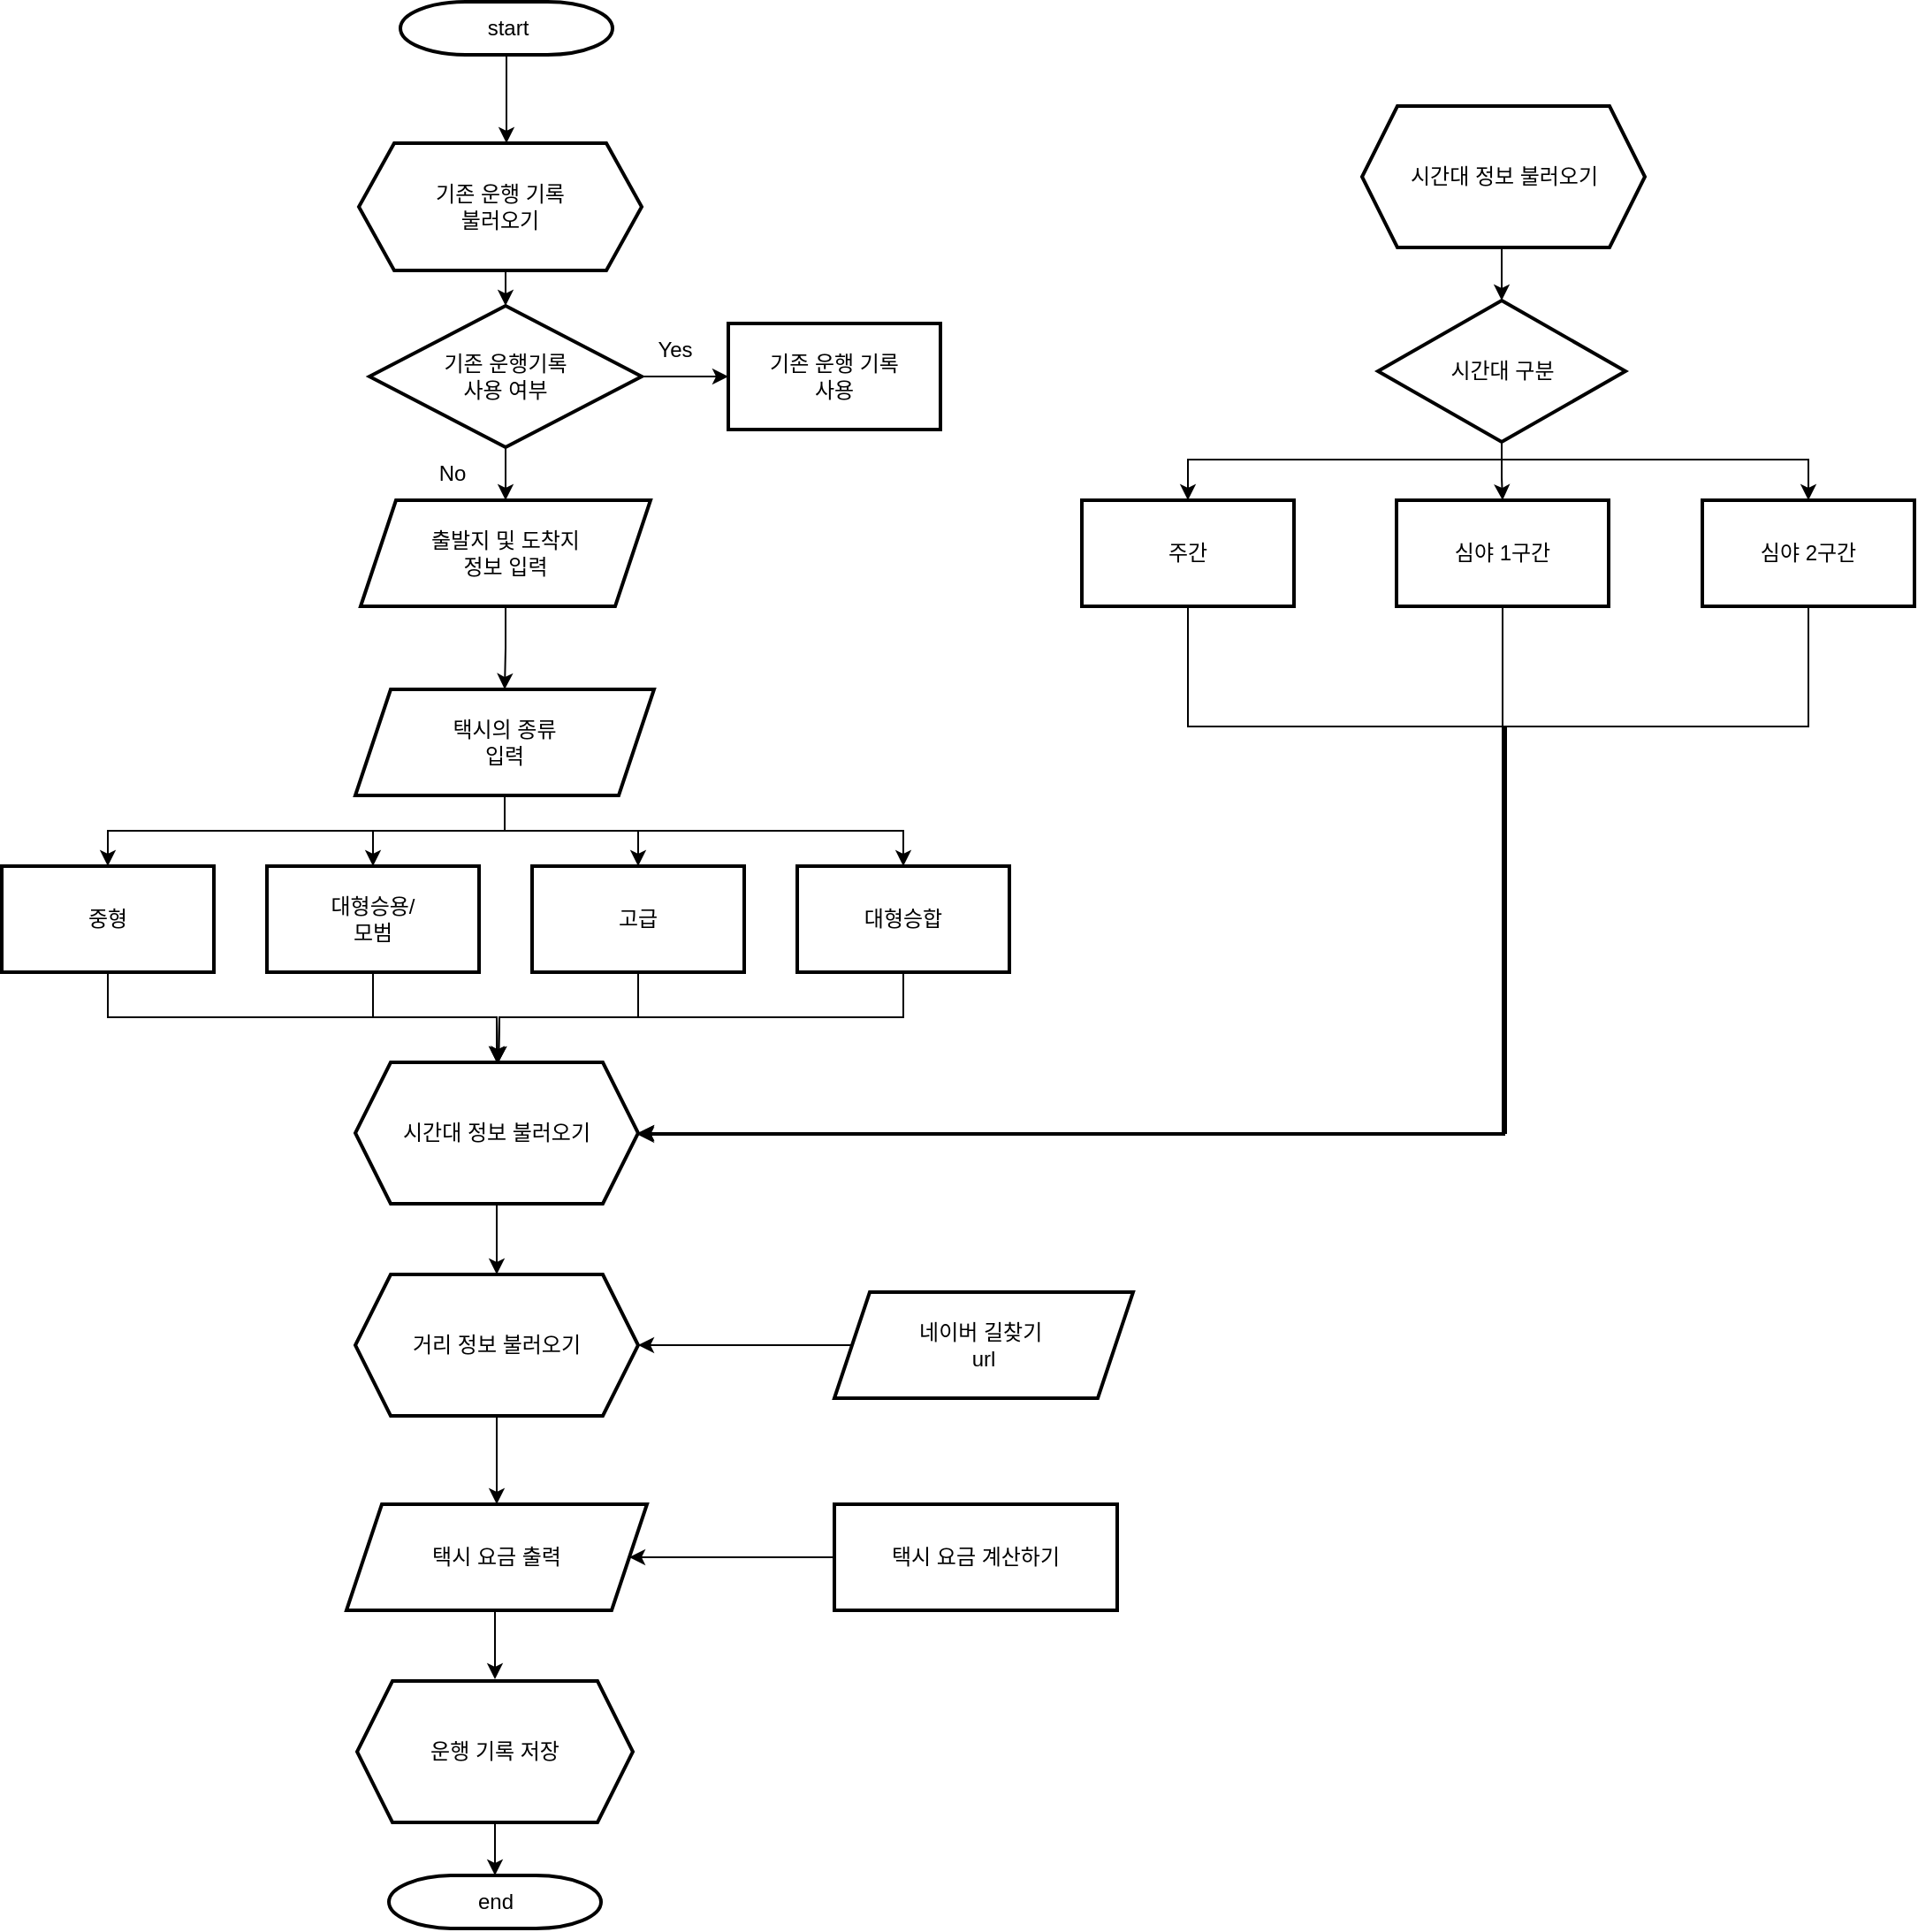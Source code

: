 <mxfile version="24.8.6">
  <diagram id="6TRoMIRDf_HUH_PHx8cA" name="페이지-2">
    <mxGraphModel dx="1050" dy="530" grid="1" gridSize="10" guides="1" tooltips="1" connect="1" arrows="1" fold="1" page="1" pageScale="1" pageWidth="1000" pageHeight="1500" math="0" shadow="0">
      <root>
        <mxCell id="0" />
        <mxCell id="1" parent="0" />
        <mxCell id="5jUWK85pFe7vMP-oDTdi-3" value="" style="edgeStyle=orthogonalEdgeStyle;rounded=0;orthogonalLoop=1;jettySize=auto;html=1;fontFamily=Helvetica;fontSize=12;fontColor=default;fontStyle=0;" parent="1" source="5jUWK85pFe7vMP-oDTdi-1" edge="1">
          <mxGeometry relative="1" as="geometry">
            <mxPoint x="584.5" y="140" as="targetPoint" />
          </mxGeometry>
        </mxCell>
        <mxCell id="5jUWK85pFe7vMP-oDTdi-1" value="start" style="shape=mxgraph.flowchart.terminator;strokeWidth=2;gradientColor=none;gradientDirection=north;fontStyle=0;html=1;" parent="1" vertex="1">
          <mxGeometry x="524.5" y="60" width="120" height="30" as="geometry" />
        </mxCell>
        <mxCell id="rA9phgaspxwLRdarwpE0-6" value="" style="edgeStyle=orthogonalEdgeStyle;rounded=0;orthogonalLoop=1;jettySize=auto;html=1;fontFamily=Helvetica;fontSize=12;fontColor=default;fontStyle=0;" parent="1" source="rA9phgaspxwLRdarwpE0-3" target="rA9phgaspxwLRdarwpE0-5" edge="1">
          <mxGeometry relative="1" as="geometry" />
        </mxCell>
        <mxCell id="pAhHsgCGkFtytkjD8Cz8-56" style="edgeStyle=orthogonalEdgeStyle;rounded=0;orthogonalLoop=1;jettySize=auto;html=1;exitX=0.5;exitY=1;exitDx=0;exitDy=0;entryX=0.5;entryY=0;entryDx=0;entryDy=0;fontFamily=Helvetica;fontSize=12;fontColor=default;fontStyle=0;" parent="1" source="rA9phgaspxwLRdarwpE0-3" target="pAhHsgCGkFtytkjD8Cz8-3" edge="1">
          <mxGeometry relative="1" as="geometry">
            <Array as="points">
              <mxPoint x="1152.5" y="319" />
              <mxPoint x="974.5" y="319" />
            </Array>
          </mxGeometry>
        </mxCell>
        <mxCell id="pAhHsgCGkFtytkjD8Cz8-57" style="edgeStyle=orthogonalEdgeStyle;rounded=0;orthogonalLoop=1;jettySize=auto;html=1;exitX=0.5;exitY=1;exitDx=0;exitDy=0;entryX=0.5;entryY=0;entryDx=0;entryDy=0;fontFamily=Helvetica;fontSize=12;fontColor=default;fontStyle=0;" parent="1" source="rA9phgaspxwLRdarwpE0-3" target="pAhHsgCGkFtytkjD8Cz8-5" edge="1">
          <mxGeometry relative="1" as="geometry">
            <Array as="points">
              <mxPoint x="1152.5" y="319" />
              <mxPoint x="1325.5" y="319" />
            </Array>
          </mxGeometry>
        </mxCell>
        <mxCell id="rA9phgaspxwLRdarwpE0-3" value="시간대 구분" style="rhombus;whiteSpace=wrap;html=1;strokeWidth=2;gradientColor=none;gradientDirection=north;fontStyle=0;" parent="1" vertex="1">
          <mxGeometry x="1077.5" y="229" width="140" height="80" as="geometry" />
        </mxCell>
        <mxCell id="7GPKtt2oivvDREMiUjwm-17" style="edgeStyle=orthogonalEdgeStyle;rounded=0;orthogonalLoop=1;jettySize=auto;html=1;exitX=0.5;exitY=1;exitDx=0;exitDy=0;entryX=1;entryY=0.5;entryDx=0;entryDy=0;" edge="1" parent="1" source="rA9phgaspxwLRdarwpE0-5" target="7GPKtt2oivvDREMiUjwm-9">
          <mxGeometry relative="1" as="geometry">
            <mxPoint x="1148.5" y="529" as="targetPoint" />
            <Array as="points">
              <mxPoint x="1148" y="700" />
            </Array>
          </mxGeometry>
        </mxCell>
        <mxCell id="rA9phgaspxwLRdarwpE0-5" value="심야 1구간" style="whiteSpace=wrap;html=1;strokeWidth=2;gradientColor=none;gradientDirection=north;fontStyle=0;" parent="1" vertex="1">
          <mxGeometry x="1088" y="342" width="120" height="60" as="geometry" />
        </mxCell>
        <mxCell id="pAhHsgCGkFtytkjD8Cz8-26" style="edgeStyle=orthogonalEdgeStyle;rounded=0;orthogonalLoop=1;jettySize=auto;html=1;entryX=0.5;entryY=0;entryDx=0;entryDy=0;fontFamily=Helvetica;fontSize=12;fontColor=default;fontStyle=0;" parent="1" source="pAhHsgCGkFtytkjD8Cz8-2" target="pAhHsgCGkFtytkjD8Cz8-14" edge="1">
          <mxGeometry relative="1" as="geometry" />
        </mxCell>
        <mxCell id="pAhHsgCGkFtytkjD8Cz8-28" style="edgeStyle=orthogonalEdgeStyle;rounded=0;orthogonalLoop=1;jettySize=auto;html=1;entryX=0.5;entryY=0;entryDx=0;entryDy=0;fontFamily=Helvetica;fontSize=12;fontColor=default;fontStyle=0;" parent="1" source="pAhHsgCGkFtytkjD8Cz8-2" target="pAhHsgCGkFtytkjD8Cz8-12" edge="1">
          <mxGeometry relative="1" as="geometry" />
        </mxCell>
        <mxCell id="pAhHsgCGkFtytkjD8Cz8-71" style="edgeStyle=orthogonalEdgeStyle;rounded=0;orthogonalLoop=1;jettySize=auto;html=1;entryX=0.5;entryY=0;entryDx=0;entryDy=0;fontFamily=Helvetica;fontSize=12;fontColor=default;fontStyle=0;" parent="1" source="pAhHsgCGkFtytkjD8Cz8-2" target="pAhHsgCGkFtytkjD8Cz8-10" edge="1">
          <mxGeometry relative="1" as="geometry">
            <Array as="points">
              <mxPoint x="584" y="529" />
              <mxPoint x="359" y="529" />
            </Array>
          </mxGeometry>
        </mxCell>
        <mxCell id="pAhHsgCGkFtytkjD8Cz8-72" style="edgeStyle=orthogonalEdgeStyle;rounded=0;orthogonalLoop=1;jettySize=auto;html=1;entryX=0.5;entryY=0;entryDx=0;entryDy=0;fontFamily=Helvetica;fontSize=12;fontColor=default;fontStyle=0;" parent="1" source="pAhHsgCGkFtytkjD8Cz8-2" target="pAhHsgCGkFtytkjD8Cz8-16" edge="1">
          <mxGeometry relative="1" as="geometry">
            <Array as="points">
              <mxPoint x="584" y="529" />
              <mxPoint x="809" y="529" />
            </Array>
          </mxGeometry>
        </mxCell>
        <mxCell id="pAhHsgCGkFtytkjD8Cz8-2" value="택시의 종류&lt;div&gt;입력&lt;/div&gt;" style="shape=parallelogram;perimeter=parallelogramPerimeter;whiteSpace=wrap;html=1;fixedSize=1;strokeColor=default;strokeWidth=2;align=center;verticalAlign=middle;fontFamily=Helvetica;fontSize=12;fontColor=default;fontStyle=0;fillColor=default;gradientColor=none;gradientDirection=north;" parent="1" vertex="1">
          <mxGeometry x="499" y="449" width="169" height="60" as="geometry" />
        </mxCell>
        <mxCell id="7GPKtt2oivvDREMiUjwm-16" style="edgeStyle=orthogonalEdgeStyle;rounded=0;orthogonalLoop=1;jettySize=auto;html=1;exitX=0.5;exitY=1;exitDx=0;exitDy=0;" edge="1" parent="1" source="pAhHsgCGkFtytkjD8Cz8-3" target="7GPKtt2oivvDREMiUjwm-9">
          <mxGeometry relative="1" as="geometry">
            <mxPoint x="1148.5" y="529" as="targetPoint" />
            <Array as="points">
              <mxPoint x="970" y="470" />
              <mxPoint x="1150" y="470" />
              <mxPoint x="1150" y="700" />
            </Array>
          </mxGeometry>
        </mxCell>
        <mxCell id="pAhHsgCGkFtytkjD8Cz8-3" value="주간" style="whiteSpace=wrap;html=1;strokeWidth=2;gradientColor=none;gradientDirection=north;fontStyle=0;" parent="1" vertex="1">
          <mxGeometry x="910" y="342" width="120" height="60" as="geometry" />
        </mxCell>
        <mxCell id="7GPKtt2oivvDREMiUjwm-18" style="edgeStyle=orthogonalEdgeStyle;rounded=0;orthogonalLoop=1;jettySize=auto;html=1;exitX=0.5;exitY=1;exitDx=0;exitDy=0;" edge="1" parent="1">
          <mxGeometry relative="1" as="geometry">
            <mxPoint x="1321" y="403" as="sourcePoint" />
            <mxPoint x="659" y="701" as="targetPoint" />
            <Array as="points">
              <mxPoint x="1321" y="470" />
              <mxPoint x="1149" y="470" />
              <mxPoint x="1149" y="701" />
            </Array>
          </mxGeometry>
        </mxCell>
        <mxCell id="pAhHsgCGkFtytkjD8Cz8-5" value="심야 2구간" style="whiteSpace=wrap;html=1;strokeWidth=2;gradientColor=none;gradientDirection=north;fontStyle=0;" parent="1" vertex="1">
          <mxGeometry x="1261" y="342" width="120" height="60" as="geometry" />
        </mxCell>
        <mxCell id="pAhHsgCGkFtytkjD8Cz8-55" style="edgeStyle=orthogonalEdgeStyle;rounded=0;orthogonalLoop=1;jettySize=auto;html=1;exitX=0.5;exitY=1;exitDx=0;exitDy=0;entryX=0.5;entryY=0;entryDx=0;entryDy=0;fontFamily=Helvetica;fontSize=12;fontColor=default;fontStyle=0;" parent="1" source="pAhHsgCGkFtytkjD8Cz8-7" target="rA9phgaspxwLRdarwpE0-3" edge="1">
          <mxGeometry relative="1" as="geometry" />
        </mxCell>
        <mxCell id="pAhHsgCGkFtytkjD8Cz8-7" value="시간대 정보 불러오기" style="shape=hexagon;perimeter=hexagonPerimeter2;whiteSpace=wrap;html=1;fixedSize=1;strokeColor=default;strokeWidth=2;align=center;verticalAlign=middle;fontFamily=Helvetica;fontSize=12;fontColor=default;fontStyle=0;fillColor=default;gradientColor=none;gradientDirection=north;" parent="1" vertex="1">
          <mxGeometry x="1068.5" y="119" width="160" height="80" as="geometry" />
        </mxCell>
        <mxCell id="7GPKtt2oivvDREMiUjwm-10" style="edgeStyle=orthogonalEdgeStyle;rounded=0;orthogonalLoop=1;jettySize=auto;html=1;exitX=0.5;exitY=1;exitDx=0;exitDy=0;" edge="1" parent="1" source="pAhHsgCGkFtytkjD8Cz8-10" target="7GPKtt2oivvDREMiUjwm-9">
          <mxGeometry relative="1" as="geometry" />
        </mxCell>
        <mxCell id="pAhHsgCGkFtytkjD8Cz8-10" value="중형" style="whiteSpace=wrap;html=1;strokeWidth=2;fontStyle=0;gradientColor=none;gradientDirection=north;" parent="1" vertex="1">
          <mxGeometry x="299" y="549" width="120" height="60" as="geometry" />
        </mxCell>
        <mxCell id="7GPKtt2oivvDREMiUjwm-11" style="edgeStyle=orthogonalEdgeStyle;rounded=0;orthogonalLoop=1;jettySize=auto;html=1;exitX=0.5;exitY=1;exitDx=0;exitDy=0;entryX=0.5;entryY=0;entryDx=0;entryDy=0;" edge="1" parent="1" source="pAhHsgCGkFtytkjD8Cz8-12" target="7GPKtt2oivvDREMiUjwm-9">
          <mxGeometry relative="1" as="geometry" />
        </mxCell>
        <mxCell id="pAhHsgCGkFtytkjD8Cz8-12" value="대형승용/&lt;div&gt;모범&lt;/div&gt;" style="whiteSpace=wrap;html=1;strokeWidth=2;fontStyle=0;gradientColor=none;gradientDirection=north;" parent="1" vertex="1">
          <mxGeometry x="449" y="549" width="120" height="60" as="geometry" />
        </mxCell>
        <mxCell id="7GPKtt2oivvDREMiUjwm-12" style="edgeStyle=orthogonalEdgeStyle;rounded=0;orthogonalLoop=1;jettySize=auto;html=1;exitX=0.5;exitY=1;exitDx=0;exitDy=0;" edge="1" parent="1" source="pAhHsgCGkFtytkjD8Cz8-14">
          <mxGeometry relative="1" as="geometry">
            <mxPoint x="580" y="660" as="targetPoint" />
          </mxGeometry>
        </mxCell>
        <mxCell id="pAhHsgCGkFtytkjD8Cz8-14" value="고급" style="whiteSpace=wrap;html=1;strokeWidth=2;fontStyle=0;gradientColor=none;gradientDirection=north;" parent="1" vertex="1">
          <mxGeometry x="599" y="549" width="120" height="60" as="geometry" />
        </mxCell>
        <mxCell id="7GPKtt2oivvDREMiUjwm-13" style="edgeStyle=orthogonalEdgeStyle;rounded=0;orthogonalLoop=1;jettySize=auto;html=1;exitX=0.5;exitY=1;exitDx=0;exitDy=0;" edge="1" parent="1" source="pAhHsgCGkFtytkjD8Cz8-16">
          <mxGeometry relative="1" as="geometry">
            <mxPoint x="580" y="660" as="targetPoint" />
          </mxGeometry>
        </mxCell>
        <mxCell id="pAhHsgCGkFtytkjD8Cz8-16" value="대형승합" style="whiteSpace=wrap;html=1;strokeWidth=2;fontStyle=0;gradientColor=none;gradientDirection=north;" parent="1" vertex="1">
          <mxGeometry x="749" y="549" width="120" height="60" as="geometry" />
        </mxCell>
        <mxCell id="pAhHsgCGkFtytkjD8Cz8-77" style="edgeStyle=orthogonalEdgeStyle;rounded=0;orthogonalLoop=1;jettySize=auto;html=1;exitX=0.5;exitY=1;exitDx=0;exitDy=0;entryX=0.5;entryY=0;entryDx=0;entryDy=0;fontFamily=Helvetica;fontSize=12;fontColor=default;fontStyle=0;" parent="1" source="pAhHsgCGkFtytkjD8Cz8-37" target="pAhHsgCGkFtytkjD8Cz8-38" edge="1">
          <mxGeometry relative="1" as="geometry" />
        </mxCell>
        <mxCell id="pAhHsgCGkFtytkjD8Cz8-37" value="기존 운행 기록&lt;div&gt;불러오기&lt;/div&gt;" style="shape=hexagon;perimeter=hexagonPerimeter2;whiteSpace=wrap;html=1;fixedSize=1;strokeColor=default;strokeWidth=2;align=center;verticalAlign=middle;fontFamily=Helvetica;fontSize=12;fontColor=default;fontStyle=0;fillColor=default;gradientColor=none;gradientDirection=north;" parent="1" vertex="1">
          <mxGeometry x="501" y="140" width="160" height="72" as="geometry" />
        </mxCell>
        <mxCell id="pAhHsgCGkFtytkjD8Cz8-41" value="" style="edgeStyle=orthogonalEdgeStyle;rounded=0;orthogonalLoop=1;jettySize=auto;html=1;fontFamily=Helvetica;fontSize=12;fontColor=default;fontStyle=0;" parent="1" source="pAhHsgCGkFtytkjD8Cz8-38" target="pAhHsgCGkFtytkjD8Cz8-40" edge="1">
          <mxGeometry relative="1" as="geometry" />
        </mxCell>
        <mxCell id="pAhHsgCGkFtytkjD8Cz8-45" value="" style="edgeStyle=orthogonalEdgeStyle;rounded=0;orthogonalLoop=1;jettySize=auto;html=1;fontFamily=Helvetica;fontSize=12;fontColor=default;fontStyle=0;" parent="1" source="pAhHsgCGkFtytkjD8Cz8-38" target="pAhHsgCGkFtytkjD8Cz8-44" edge="1">
          <mxGeometry relative="1" as="geometry" />
        </mxCell>
        <mxCell id="pAhHsgCGkFtytkjD8Cz8-38" value="기존 운행기록&lt;div&gt;사용 여부&lt;/div&gt;" style="rhombus;whiteSpace=wrap;html=1;strokeWidth=2;fontStyle=0;gradientColor=none;gradientDirection=north;" parent="1" vertex="1">
          <mxGeometry x="507" y="232" width="154" height="80" as="geometry" />
        </mxCell>
        <mxCell id="pAhHsgCGkFtytkjD8Cz8-40" value="기존 운행 기록&lt;div&gt;사용&lt;/div&gt;" style="whiteSpace=wrap;html=1;strokeWidth=2;fontStyle=0;gradientColor=none;gradientDirection=north;" parent="1" vertex="1">
          <mxGeometry x="710" y="242" width="120" height="60" as="geometry" />
        </mxCell>
        <mxCell id="pAhHsgCGkFtytkjD8Cz8-42" value="Yes" style="text;html=1;align=center;verticalAlign=middle;whiteSpace=wrap;rounded=0;fontFamily=Helvetica;fontSize=12;fontColor=default;fontStyle=0;" parent="1" vertex="1">
          <mxGeometry x="650" y="242" width="60" height="30" as="geometry" />
        </mxCell>
        <mxCell id="pAhHsgCGkFtytkjD8Cz8-43" value="No" style="text;html=1;align=center;verticalAlign=middle;whiteSpace=wrap;rounded=0;fontFamily=Helvetica;fontSize=12;fontColor=default;fontStyle=0;" parent="1" vertex="1">
          <mxGeometry x="524" y="312" width="60" height="30" as="geometry" />
        </mxCell>
        <mxCell id="7GPKtt2oivvDREMiUjwm-8" style="edgeStyle=orthogonalEdgeStyle;rounded=0;orthogonalLoop=1;jettySize=auto;html=1;" edge="1" parent="1" source="pAhHsgCGkFtytkjD8Cz8-44" target="pAhHsgCGkFtytkjD8Cz8-2">
          <mxGeometry relative="1" as="geometry" />
        </mxCell>
        <mxCell id="pAhHsgCGkFtytkjD8Cz8-44" value="출발지 및 도착지&lt;div&gt;정보 입력&lt;/div&gt;" style="shape=parallelogram;perimeter=parallelogramPerimeter;whiteSpace=wrap;html=1;fixedSize=1;strokeWidth=2;fontStyle=0;gradientColor=none;gradientDirection=north;" parent="1" vertex="1">
          <mxGeometry x="502" y="342" width="164" height="60" as="geometry" />
        </mxCell>
        <mxCell id="7GPKtt2oivvDREMiUjwm-25" style="edgeStyle=orthogonalEdgeStyle;rounded=0;orthogonalLoop=1;jettySize=auto;html=1;" edge="1" parent="1" source="pAhHsgCGkFtytkjD8Cz8-62" target="pAhHsgCGkFtytkjD8Cz8-73">
          <mxGeometry relative="1" as="geometry">
            <mxPoint x="579" y="890" as="targetPoint" />
          </mxGeometry>
        </mxCell>
        <mxCell id="pAhHsgCGkFtytkjD8Cz8-62" value="거리 정보 불러오기" style="shape=hexagon;perimeter=hexagonPerimeter2;whiteSpace=wrap;html=1;fixedSize=1;strokeColor=default;strokeWidth=2;align=center;verticalAlign=middle;fontFamily=Helvetica;fontSize=12;fontColor=default;fontStyle=0;fillColor=default;gradientColor=none;gradientDirection=north;" parent="1" vertex="1">
          <mxGeometry x="499" y="780" width="160" height="80" as="geometry" />
        </mxCell>
        <mxCell id="pAhHsgCGkFtytkjD8Cz8-74" value="" style="edgeStyle=orthogonalEdgeStyle;rounded=0;orthogonalLoop=1;jettySize=auto;html=1;fontFamily=Helvetica;fontSize=12;fontColor=default;fontStyle=0;" parent="1" source="pAhHsgCGkFtytkjD8Cz8-69" target="pAhHsgCGkFtytkjD8Cz8-73" edge="1">
          <mxGeometry relative="1" as="geometry" />
        </mxCell>
        <mxCell id="pAhHsgCGkFtytkjD8Cz8-69" value="택시 요금 계산하기" style="whiteSpace=wrap;html=1;strokeWidth=2;fontStyle=0;gradientColor=none;gradientDirection=north;" parent="1" vertex="1">
          <mxGeometry x="770" y="910" width="160" height="60" as="geometry" />
        </mxCell>
        <mxCell id="7GPKtt2oivvDREMiUjwm-3" style="edgeStyle=orthogonalEdgeStyle;rounded=0;orthogonalLoop=1;jettySize=auto;html=1;exitX=0.5;exitY=1;exitDx=0;exitDy=0;entryX=0.5;entryY=0;entryDx=0;entryDy=0;" edge="1" parent="1" source="pAhHsgCGkFtytkjD8Cz8-73" target="7GPKtt2oivvDREMiUjwm-1">
          <mxGeometry relative="1" as="geometry" />
        </mxCell>
        <mxCell id="pAhHsgCGkFtytkjD8Cz8-73" value="택시 요금 출력" style="shape=parallelogram;perimeter=parallelogramPerimeter;whiteSpace=wrap;html=1;fixedSize=1;strokeWidth=2;fontStyle=0;gradientColor=none;gradientDirection=north;" parent="1" vertex="1">
          <mxGeometry x="494" y="910" width="170" height="60" as="geometry" />
        </mxCell>
        <mxCell id="4lGq17hS_8D7WOMN87Gs-1" value="end" style="shape=mxgraph.flowchart.terminator;strokeWidth=2;gradientColor=none;gradientDirection=north;fontStyle=0;html=1;" parent="1" vertex="1">
          <mxGeometry x="518" y="1120" width="120" height="30" as="geometry" />
        </mxCell>
        <mxCell id="7GPKtt2oivvDREMiUjwm-2" value="" style="edgeStyle=orthogonalEdgeStyle;rounded=0;orthogonalLoop=1;jettySize=auto;html=1;" edge="1" parent="1" source="7GPKtt2oivvDREMiUjwm-1" target="4lGq17hS_8D7WOMN87Gs-1">
          <mxGeometry relative="1" as="geometry" />
        </mxCell>
        <mxCell id="7GPKtt2oivvDREMiUjwm-1" value="운행 기록 저장" style="shape=hexagon;perimeter=hexagonPerimeter2;whiteSpace=wrap;html=1;fixedSize=1;perimeterSpacing=1;strokeWidth=2;" vertex="1" parent="1">
          <mxGeometry x="500" y="1010" width="156" height="80" as="geometry" />
        </mxCell>
        <mxCell id="7GPKtt2oivvDREMiUjwm-20" style="edgeStyle=orthogonalEdgeStyle;rounded=0;orthogonalLoop=1;jettySize=auto;html=1;exitX=0.5;exitY=1;exitDx=0;exitDy=0;" edge="1" parent="1" source="7GPKtt2oivvDREMiUjwm-9" target="pAhHsgCGkFtytkjD8Cz8-62">
          <mxGeometry relative="1" as="geometry" />
        </mxCell>
        <mxCell id="7GPKtt2oivvDREMiUjwm-9" value="시간대 정보 불러오기" style="shape=hexagon;perimeter=hexagonPerimeter2;whiteSpace=wrap;html=1;fixedSize=1;strokeColor=default;strokeWidth=2;align=center;verticalAlign=middle;fontFamily=Helvetica;fontSize=12;fontColor=default;fontStyle=0;fillColor=default;gradientColor=none;gradientDirection=north;" vertex="1" parent="1">
          <mxGeometry x="499" y="660" width="160" height="80" as="geometry" />
        </mxCell>
        <mxCell id="7GPKtt2oivvDREMiUjwm-23" style="edgeStyle=orthogonalEdgeStyle;rounded=0;orthogonalLoop=1;jettySize=auto;html=1;entryX=1;entryY=0.5;entryDx=0;entryDy=0;" edge="1" parent="1" source="7GPKtt2oivvDREMiUjwm-22" target="pAhHsgCGkFtytkjD8Cz8-62">
          <mxGeometry relative="1" as="geometry" />
        </mxCell>
        <mxCell id="7GPKtt2oivvDREMiUjwm-22" value="네이버 길찾기&amp;nbsp;&lt;div&gt;url&lt;/div&gt;" style="shape=parallelogram;perimeter=parallelogramPerimeter;whiteSpace=wrap;html=1;fixedSize=1;strokeColor=default;strokeWidth=2;align=center;verticalAlign=middle;fontFamily=Helvetica;fontSize=12;fontColor=default;fontStyle=0;fillColor=default;gradientColor=none;gradientDirection=north;" vertex="1" parent="1">
          <mxGeometry x="770" y="790" width="169" height="60" as="geometry" />
        </mxCell>
      </root>
    </mxGraphModel>
  </diagram>
</mxfile>
